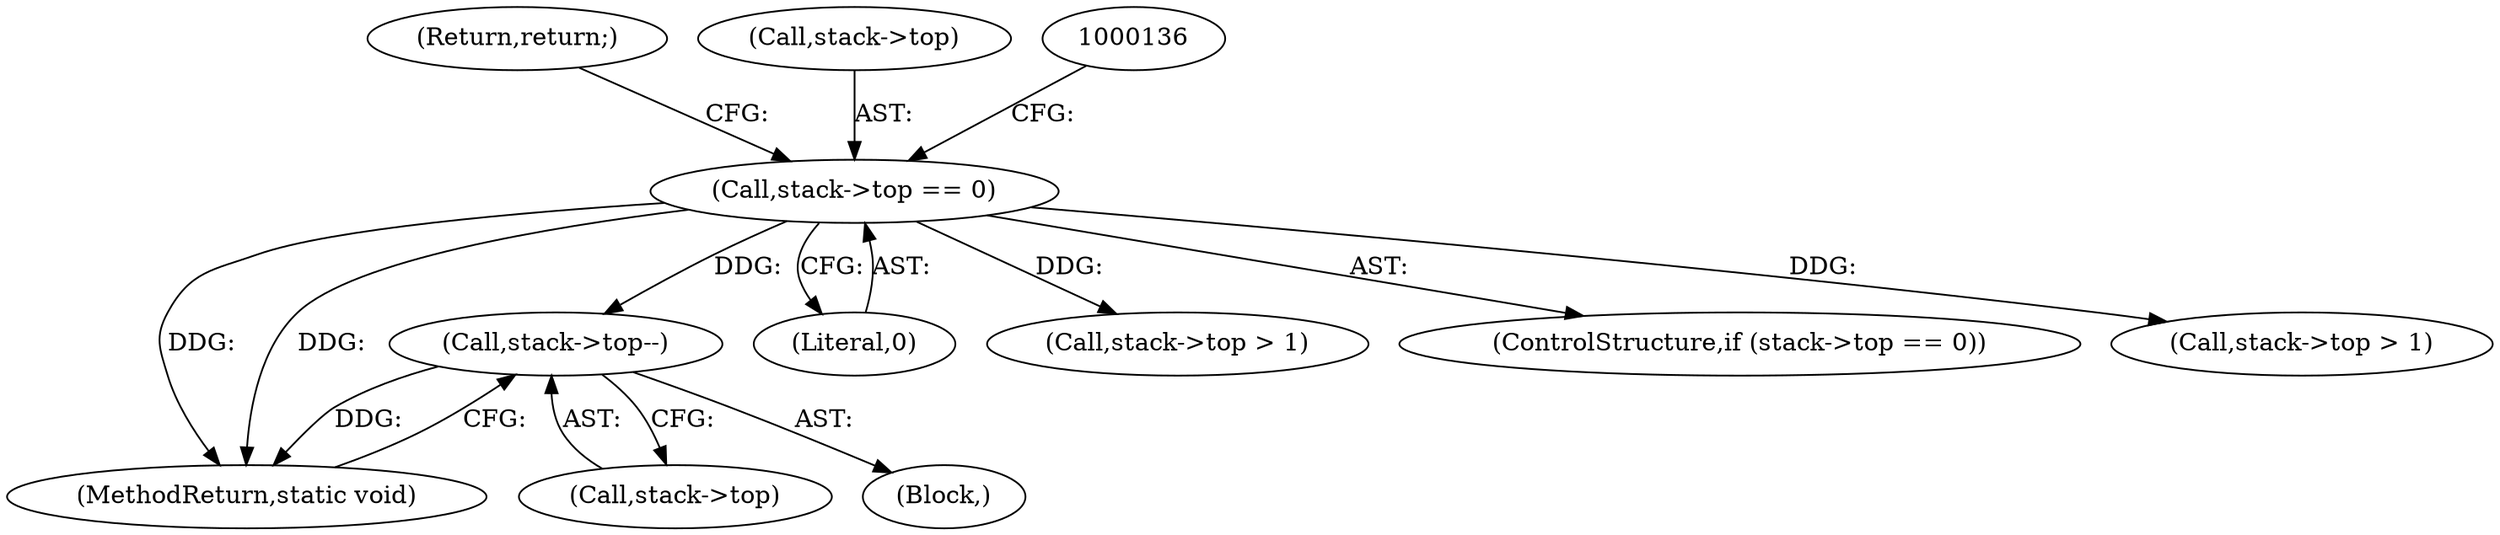 digraph "0_php-src_8d2539fa0faf3f63e1d1e7635347c5b9e777d47b@pointer" {
"1000667" [label="(Call,stack->top--)"];
"1000124" [label="(Call,stack->top == 0)"];
"1000668" [label="(Call,stack->top)"];
"1000130" [label="(Return,return;)"];
"1000128" [label="(Literal,0)"];
"1000210" [label="(Call,stack->top > 1)"];
"1000667" [label="(Call,stack->top--)"];
"1000671" [label="(MethodReturn,static void)"];
"1000125" [label="(Call,stack->top)"];
"1000123" [label="(ControlStructure,if (stack->top == 0))"];
"1000657" [label="(Block,)"];
"1000124" [label="(Call,stack->top == 0)"];
"1000319" [label="(Call,stack->top > 1)"];
"1000667" -> "1000657"  [label="AST: "];
"1000667" -> "1000668"  [label="CFG: "];
"1000668" -> "1000667"  [label="AST: "];
"1000671" -> "1000667"  [label="CFG: "];
"1000667" -> "1000671"  [label="DDG: "];
"1000124" -> "1000667"  [label="DDG: "];
"1000124" -> "1000123"  [label="AST: "];
"1000124" -> "1000128"  [label="CFG: "];
"1000125" -> "1000124"  [label="AST: "];
"1000128" -> "1000124"  [label="AST: "];
"1000130" -> "1000124"  [label="CFG: "];
"1000136" -> "1000124"  [label="CFG: "];
"1000124" -> "1000671"  [label="DDG: "];
"1000124" -> "1000671"  [label="DDG: "];
"1000124" -> "1000210"  [label="DDG: "];
"1000124" -> "1000319"  [label="DDG: "];
}
